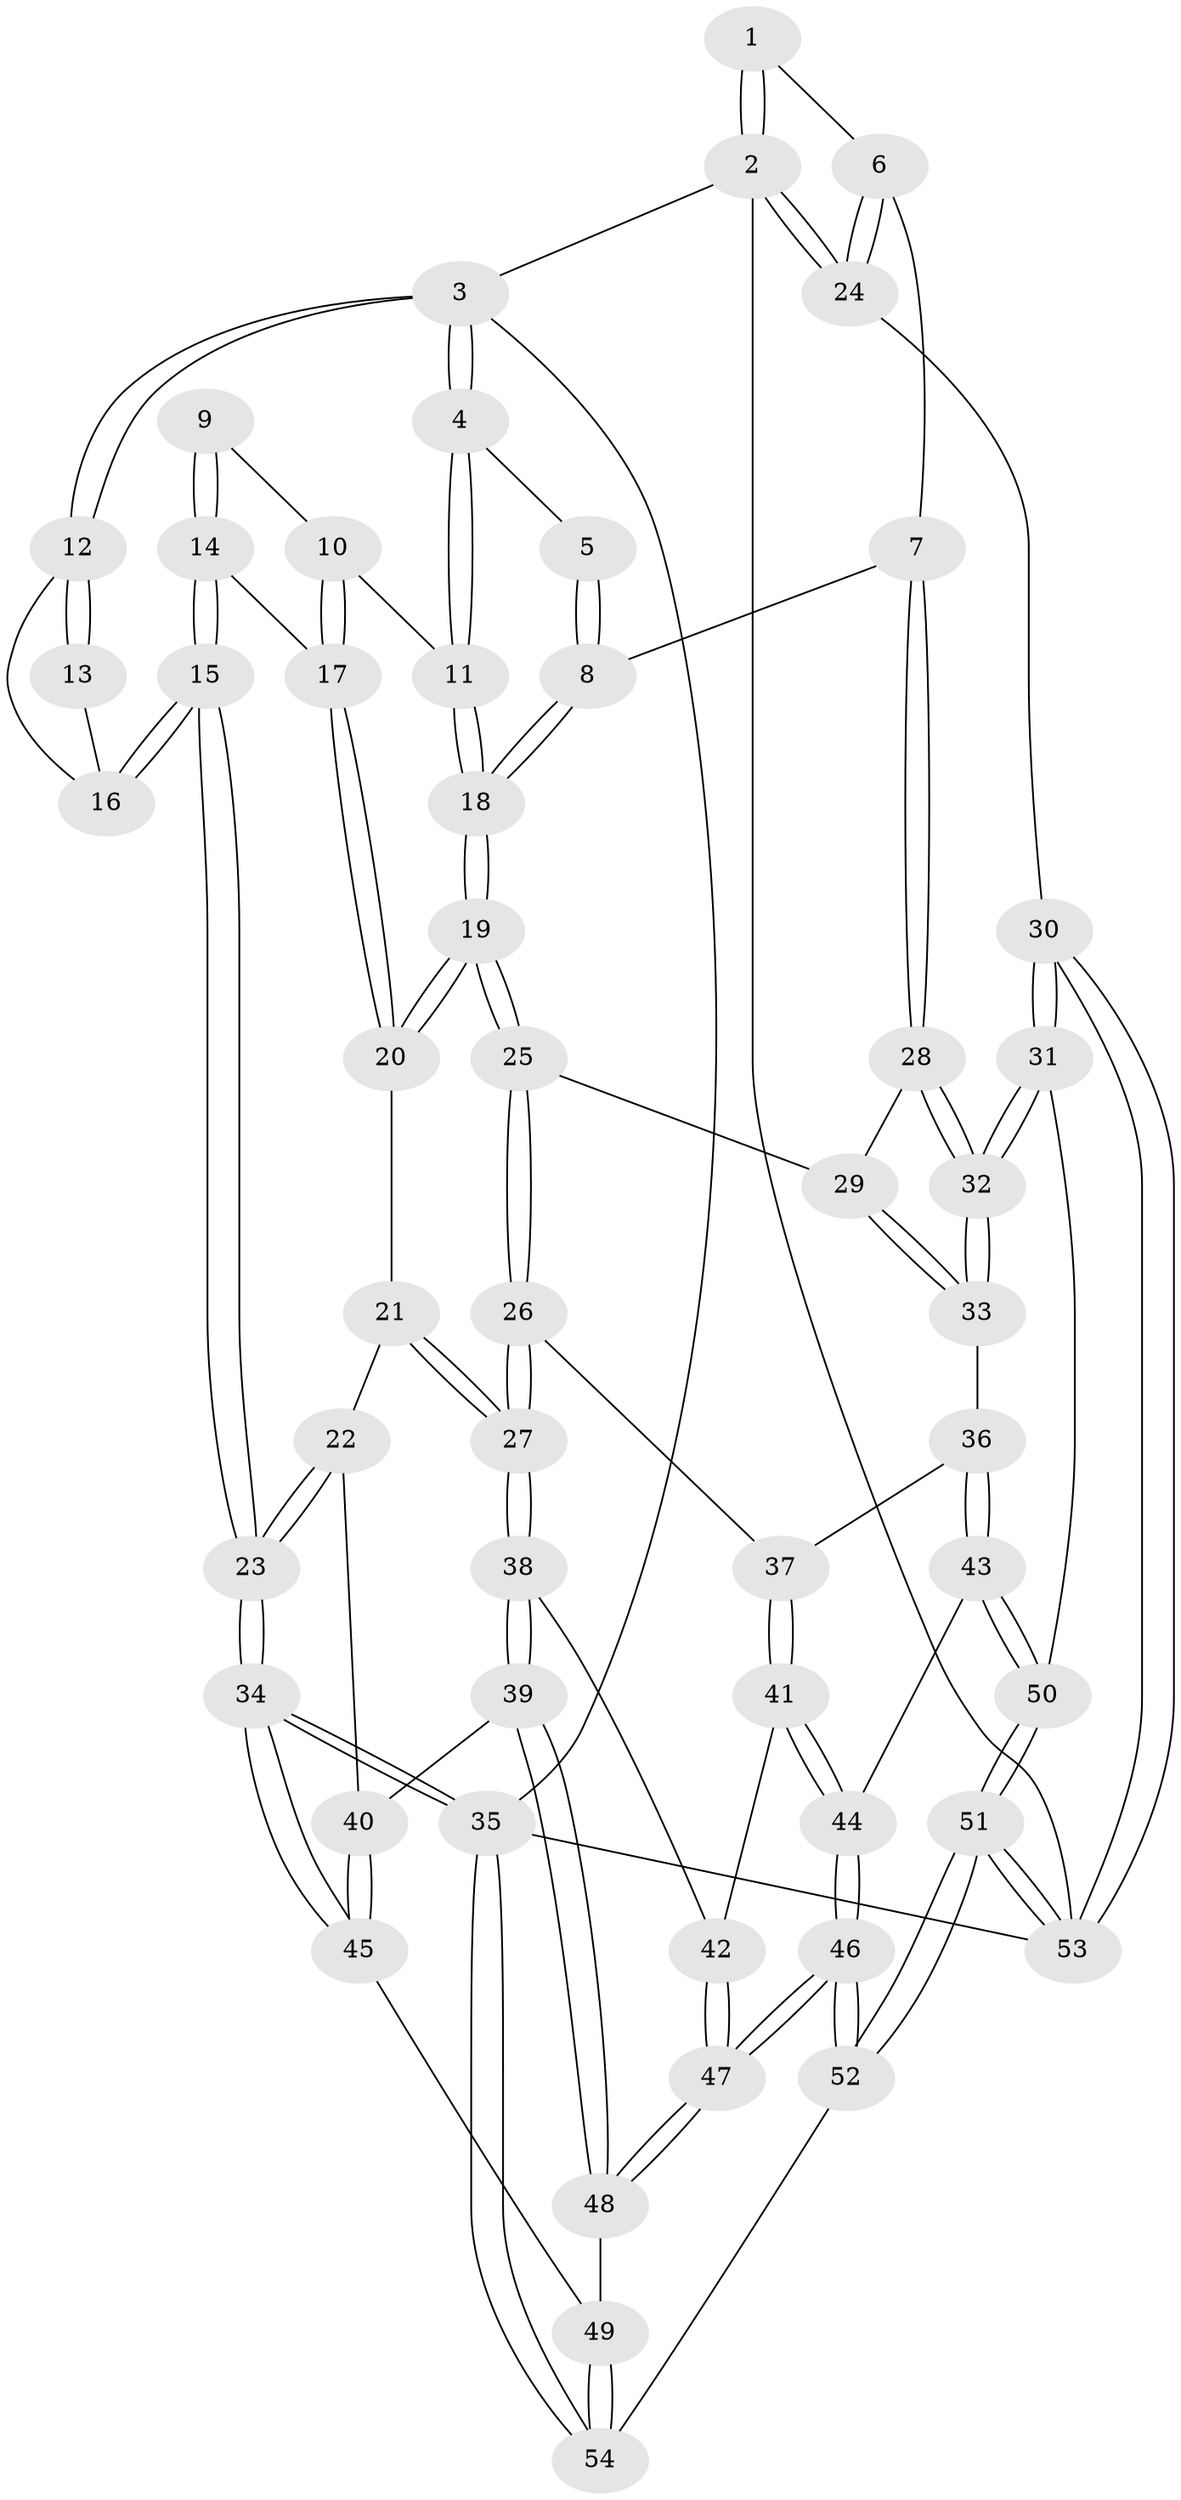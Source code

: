// coarse degree distribution, {4: 0.25925925925925924, 3: 0.25925925925925924, 1: 0.037037037037037035, 5: 0.25925925925925924, 6: 0.1111111111111111, 7: 0.037037037037037035, 8: 0.037037037037037035}
// Generated by graph-tools (version 1.1) at 2025/05/03/04/25 22:05:11]
// undirected, 54 vertices, 132 edges
graph export_dot {
graph [start="1"]
  node [color=gray90,style=filled];
  1 [pos="+0.8089760714038706+0"];
  2 [pos="+1+0"];
  3 [pos="+0+0"];
  4 [pos="+0.4662026202410812+0"];
  5 [pos="+0.6449833607546193+0"];
  6 [pos="+0.9173295890064485+0.2235496752443396"];
  7 [pos="+0.838318242935436+0.25761541100578084"];
  8 [pos="+0.8071648773278223+0.23334748894584495"];
  9 [pos="+0.18569601435134536+0.11871378127570915"];
  10 [pos="+0.2562044711255355+0.1034765149358507"];
  11 [pos="+0.4549599037734534+0"];
  12 [pos="+0+0"];
  13 [pos="+0.176816137978767+0.11607849479058811"];
  14 [pos="+0.11419124693566438+0.23232344724861778"];
  15 [pos="+0+0.3106992416945057"];
  16 [pos="+0+0.19213631847813"];
  17 [pos="+0.2082902858395152+0.24591747512444387"];
  18 [pos="+0.48527573251088035+0.2076864262811428"];
  19 [pos="+0.48080143591744345+0.23517434990363983"];
  20 [pos="+0.2288532136649758+0.2725318130835677"];
  21 [pos="+0.2196878445868368+0.3172047326100233"];
  22 [pos="+0.022103690248264543+0.4633157338282699"];
  23 [pos="+0+0.4300137286778148"];
  24 [pos="+1+0.2288806961906419"];
  25 [pos="+0.49167312676441854+0.39432585910954016"];
  26 [pos="+0.48091222767403996+0.42165466873697593"];
  27 [pos="+0.41709804754441765+0.4831873848203565"];
  28 [pos="+0.8174389704082524+0.3243455993074516"];
  29 [pos="+0.6887456928631589+0.38489413636860365"];
  30 [pos="+1+0.6409217503694539"];
  31 [pos="+0.9615926292820018+0.6196019495251139"];
  32 [pos="+0.9478912784574863+0.6114691192870715"];
  33 [pos="+0.8087546362679172+0.5925663799682612"];
  34 [pos="+0+1"];
  35 [pos="+0+1"];
  36 [pos="+0.7176378252289387+0.6026709646742336"];
  37 [pos="+0.6830137792416279+0.590263638061496"];
  38 [pos="+0.39515403649953035+0.5137487932825835"];
  39 [pos="+0.3603447588289297+0.5372134789604661"];
  40 [pos="+0.17772964581283976+0.5464214064090934"];
  41 [pos="+0.5779731917584852+0.6790598293841247"];
  42 [pos="+0.49443514002512023+0.6411881599587772"];
  43 [pos="+0.6578422816163794+0.7589595267900762"];
  44 [pos="+0.610307023012582+0.7791456241122491"];
  45 [pos="+0.13534776899669404+0.8174786121179453"];
  46 [pos="+0.5185849593141788+0.8965912311322999"];
  47 [pos="+0.5154489882052097+0.8939729052371893"];
  48 [pos="+0.3488874576271275+0.8087840907577665"];
  49 [pos="+0.2603469130875766+0.8450954267604321"];
  50 [pos="+0.7830772700379168+0.8037356616042318"];
  51 [pos="+0.7321908449509479+1"];
  52 [pos="+0.5897113541118879+1"];
  53 [pos="+1+1"];
  54 [pos="+0.2803493730110433+1"];
  1 -- 2;
  1 -- 2;
  1 -- 6;
  2 -- 3;
  2 -- 24;
  2 -- 24;
  2 -- 53;
  3 -- 4;
  3 -- 4;
  3 -- 12;
  3 -- 12;
  3 -- 35;
  4 -- 5;
  4 -- 11;
  4 -- 11;
  5 -- 8;
  5 -- 8;
  6 -- 7;
  6 -- 24;
  6 -- 24;
  7 -- 8;
  7 -- 28;
  7 -- 28;
  8 -- 18;
  8 -- 18;
  9 -- 10;
  9 -- 14;
  9 -- 14;
  10 -- 11;
  10 -- 17;
  10 -- 17;
  11 -- 18;
  11 -- 18;
  12 -- 13;
  12 -- 13;
  12 -- 16;
  13 -- 16;
  14 -- 15;
  14 -- 15;
  14 -- 17;
  15 -- 16;
  15 -- 16;
  15 -- 23;
  15 -- 23;
  17 -- 20;
  17 -- 20;
  18 -- 19;
  18 -- 19;
  19 -- 20;
  19 -- 20;
  19 -- 25;
  19 -- 25;
  20 -- 21;
  21 -- 22;
  21 -- 27;
  21 -- 27;
  22 -- 23;
  22 -- 23;
  22 -- 40;
  23 -- 34;
  23 -- 34;
  24 -- 30;
  25 -- 26;
  25 -- 26;
  25 -- 29;
  26 -- 27;
  26 -- 27;
  26 -- 37;
  27 -- 38;
  27 -- 38;
  28 -- 29;
  28 -- 32;
  28 -- 32;
  29 -- 33;
  29 -- 33;
  30 -- 31;
  30 -- 31;
  30 -- 53;
  30 -- 53;
  31 -- 32;
  31 -- 32;
  31 -- 50;
  32 -- 33;
  32 -- 33;
  33 -- 36;
  34 -- 35;
  34 -- 35;
  34 -- 45;
  34 -- 45;
  35 -- 54;
  35 -- 54;
  35 -- 53;
  36 -- 37;
  36 -- 43;
  36 -- 43;
  37 -- 41;
  37 -- 41;
  38 -- 39;
  38 -- 39;
  38 -- 42;
  39 -- 40;
  39 -- 48;
  39 -- 48;
  40 -- 45;
  40 -- 45;
  41 -- 42;
  41 -- 44;
  41 -- 44;
  42 -- 47;
  42 -- 47;
  43 -- 44;
  43 -- 50;
  43 -- 50;
  44 -- 46;
  44 -- 46;
  45 -- 49;
  46 -- 47;
  46 -- 47;
  46 -- 52;
  46 -- 52;
  47 -- 48;
  47 -- 48;
  48 -- 49;
  49 -- 54;
  49 -- 54;
  50 -- 51;
  50 -- 51;
  51 -- 52;
  51 -- 52;
  51 -- 53;
  51 -- 53;
  52 -- 54;
}
